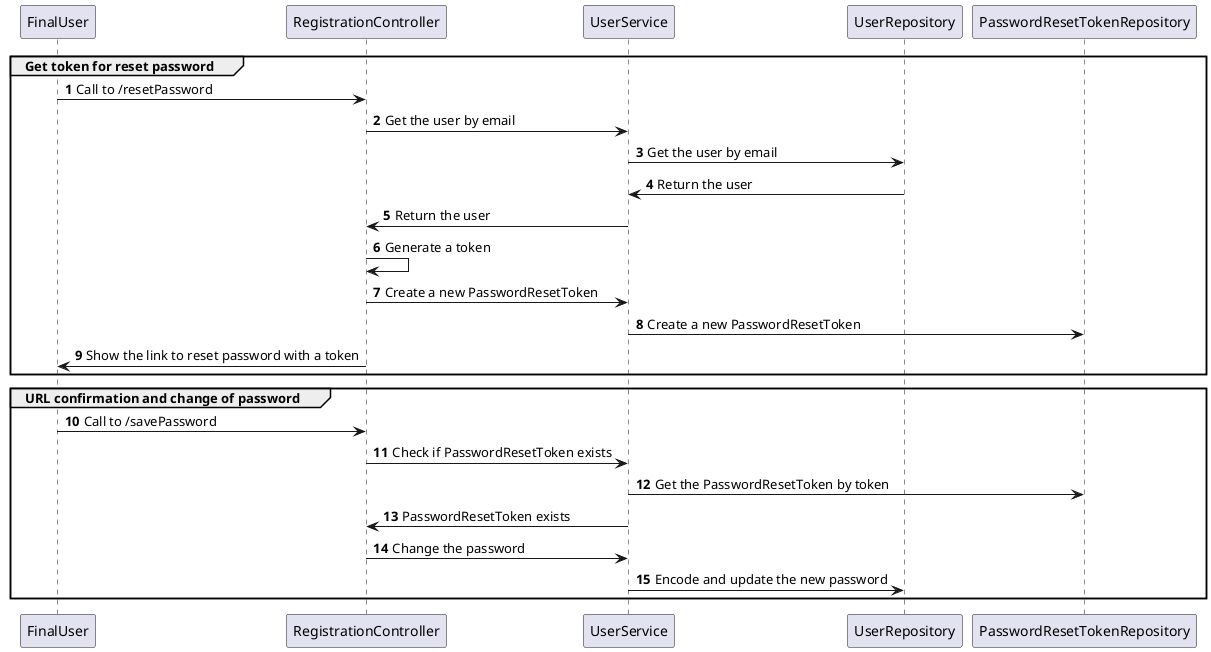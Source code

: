 @startuml
'https://plantuml.com/sequence-diagram

autonumber
group Get token for reset password
FinalUser -> RegistrationController: Call to /resetPassword
RegistrationController -> UserService: Get the user by email
UserService -> UserRepository: Get the user by email
UserRepository -> UserService: Return the user
UserService -> RegistrationController: Return the user
RegistrationController -> RegistrationController: Generate a token
RegistrationController -> UserService: Create a new PasswordResetToken
UserService -> PasswordResetTokenRepository: Create a new PasswordResetToken
RegistrationController -> FinalUser: Show the link to reset password with a token
end
group URL confirmation and change of password
FinalUser -> RegistrationController: Call to /savePassword
RegistrationController -> UserService: Check if PasswordResetToken exists
UserService -> PasswordResetTokenRepository: Get the PasswordResetToken by token
UserService -> RegistrationController: PasswordResetToken exists
RegistrationController -> UserService:Change the password
UserService -> UserRepository:Encode and update the new password
end
@enduml